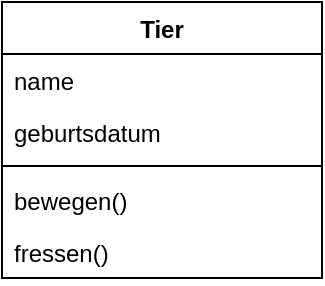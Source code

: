 <mxfile version="22.1.5" type="device">
  <diagram name="Seite-1" id="Sb0FP-cGf5ElB-slQyMz">
    <mxGraphModel dx="1050" dy="566" grid="1" gridSize="10" guides="1" tooltips="1" connect="1" arrows="1" fold="1" page="1" pageScale="1" pageWidth="827" pageHeight="1169" math="0" shadow="0">
      <root>
        <mxCell id="0" />
        <mxCell id="1" parent="0" />
        <mxCell id="HfvUjd8uBFKsG6b31S8n-1" value="Tier" style="swimlane;fontStyle=1;align=center;verticalAlign=top;childLayout=stackLayout;horizontal=1;startSize=26;horizontalStack=0;resizeParent=1;resizeParentMax=0;resizeLast=0;collapsible=1;marginBottom=0;whiteSpace=wrap;html=1;" vertex="1" parent="1">
          <mxGeometry x="40" y="40" width="160" height="138" as="geometry" />
        </mxCell>
        <mxCell id="HfvUjd8uBFKsG6b31S8n-2" value="name" style="text;strokeColor=none;fillColor=none;align=left;verticalAlign=top;spacingLeft=4;spacingRight=4;overflow=hidden;rotatable=0;points=[[0,0.5],[1,0.5]];portConstraint=eastwest;whiteSpace=wrap;html=1;" vertex="1" parent="HfvUjd8uBFKsG6b31S8n-1">
          <mxGeometry y="26" width="160" height="26" as="geometry" />
        </mxCell>
        <mxCell id="HfvUjd8uBFKsG6b31S8n-10" value="geburtsdatum" style="text;strokeColor=none;fillColor=none;align=left;verticalAlign=top;spacingLeft=4;spacingRight=4;overflow=hidden;rotatable=0;points=[[0,0.5],[1,0.5]];portConstraint=eastwest;whiteSpace=wrap;html=1;" vertex="1" parent="HfvUjd8uBFKsG6b31S8n-1">
          <mxGeometry y="52" width="160" height="26" as="geometry" />
        </mxCell>
        <mxCell id="HfvUjd8uBFKsG6b31S8n-3" value="" style="line;strokeWidth=1;fillColor=none;align=left;verticalAlign=middle;spacingTop=-1;spacingLeft=3;spacingRight=3;rotatable=0;labelPosition=right;points=[];portConstraint=eastwest;strokeColor=inherit;" vertex="1" parent="HfvUjd8uBFKsG6b31S8n-1">
          <mxGeometry y="78" width="160" height="8" as="geometry" />
        </mxCell>
        <mxCell id="HfvUjd8uBFKsG6b31S8n-4" value="bewegen()" style="text;strokeColor=none;fillColor=none;align=left;verticalAlign=top;spacingLeft=4;spacingRight=4;overflow=hidden;rotatable=0;points=[[0,0.5],[1,0.5]];portConstraint=eastwest;whiteSpace=wrap;html=1;" vertex="1" parent="HfvUjd8uBFKsG6b31S8n-1">
          <mxGeometry y="86" width="160" height="26" as="geometry" />
        </mxCell>
        <mxCell id="HfvUjd8uBFKsG6b31S8n-11" value="fressen()" style="text;strokeColor=none;fillColor=none;align=left;verticalAlign=top;spacingLeft=4;spacingRight=4;overflow=hidden;rotatable=0;points=[[0,0.5],[1,0.5]];portConstraint=eastwest;whiteSpace=wrap;html=1;" vertex="1" parent="HfvUjd8uBFKsG6b31S8n-1">
          <mxGeometry y="112" width="160" height="26" as="geometry" />
        </mxCell>
      </root>
    </mxGraphModel>
  </diagram>
</mxfile>
